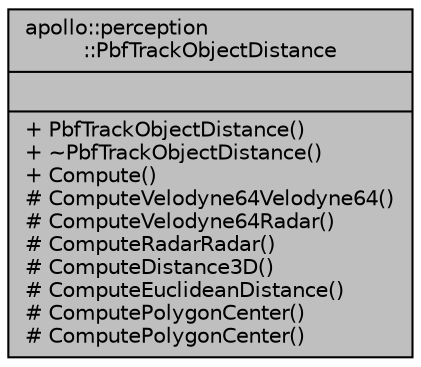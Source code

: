 digraph "apollo::perception::PbfTrackObjectDistance"
{
  edge [fontname="Helvetica",fontsize="10",labelfontname="Helvetica",labelfontsize="10"];
  node [fontname="Helvetica",fontsize="10",shape=record];
  Node1 [label="{apollo::perception\l::PbfTrackObjectDistance\n||+ PbfTrackObjectDistance()\l+ ~PbfTrackObjectDistance()\l+ Compute()\l# ComputeVelodyne64Velodyne64()\l# ComputeVelodyne64Radar()\l# ComputeRadarRadar()\l# ComputeDistance3D()\l# ComputeEuclideanDistance()\l# ComputePolygonCenter()\l# ComputePolygonCenter()\l}",height=0.2,width=0.4,color="black", fillcolor="grey75", style="filled" fontcolor="black"];
}
